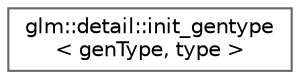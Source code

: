 digraph "Graphical Class Hierarchy"
{
 // LATEX_PDF_SIZE
  bgcolor="transparent";
  edge [fontname=Helvetica,fontsize=10,labelfontname=Helvetica,labelfontsize=10];
  node [fontname=Helvetica,fontsize=10,shape=box,height=0.2,width=0.4];
  rankdir="LR";
  Node0 [id="Node000000",label="glm::detail::init_gentype\l\< genType, type \>",height=0.2,width=0.4,color="grey40", fillcolor="white", style="filled",URL="$structglm_1_1detail_1_1init__gentype.html",tooltip=" "];
}
